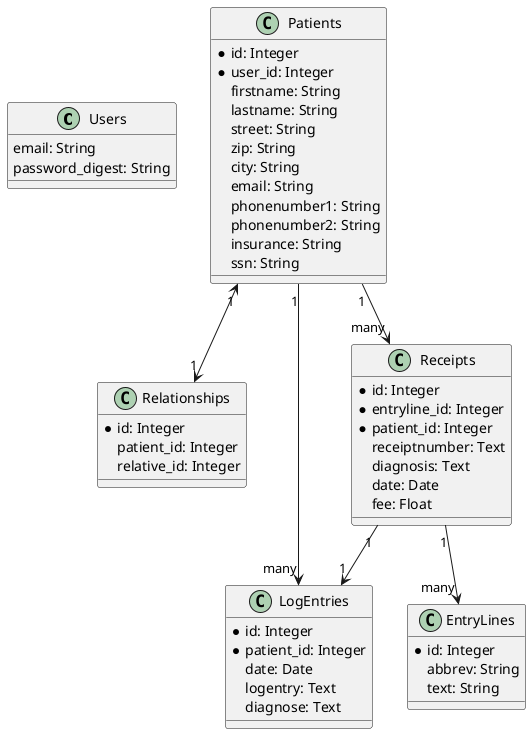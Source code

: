 @startuml
class Users {
      email: String
      password_digest: String
}

class Patients {
      *id: Integer
      *user_id: Integer
      firstname: String
      lastname: String
      street: String
      zip: String
      city: String
      email: String
      phonenumber1: String
      phonenumber2: String
      insurance: String
      ssn: String
}

class Relationships {
      *id: Integer
      patient_id: Integer
      relative_id: Integer
}

class LogEntries {
      *id: Integer
      *patient_id: Integer
      date: Date
      logentry: Text
      diagnose: Text
}

class Receipts {
      *id: Integer
      *entryline_id: Integer
      *patient_id: Integer
      receiptnumber: Text
      diagnosis: Text
      date: Date
      fee: Float
}

class EntryLines {
      *id: Integer
      abbrev: String
      text: String
}

Patients "1" <--> "1" Relationships
Patients "1" --> "many" LogEntries
Patients "1" --> "many" Receipts
Receipts "1" --> "1" LogEntries
Receipts "1" --> "many" EntryLines

@enduml
